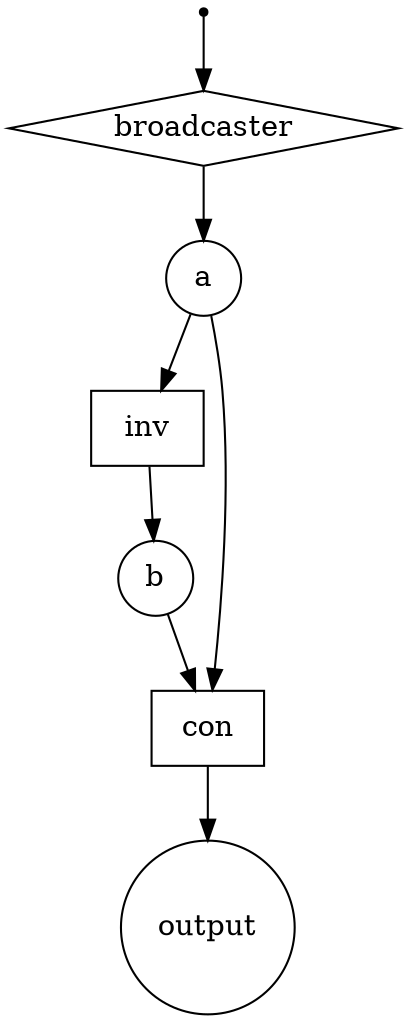 digraph {
    node [ shape = circle ]
    button [ shape = point ]
    broadcaster [ shape = diamond ]
    inv [ shape = box ]
    con [ shape = box ]
    button -> broadcaster
    broadcaster -> a
    a -> { inv con }
    inv -> b
    b -> con
    con -> output
}
